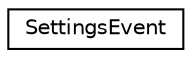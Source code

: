 digraph "Graphical Class Hierarchy"
{
 // LATEX_PDF_SIZE
  edge [fontname="Helvetica",fontsize="10",labelfontname="Helvetica",labelfontsize="10"];
  node [fontname="Helvetica",fontsize="10",shape=record];
  rankdir="LR";
  Node0 [label="SettingsEvent",height=0.2,width=0.4,color="black", fillcolor="white", style="filled",URL="$classSettingsEvent.html",tooltip="A class for handling events related to the settings. The SettingsEvent class is responsible for updat..."];
}

